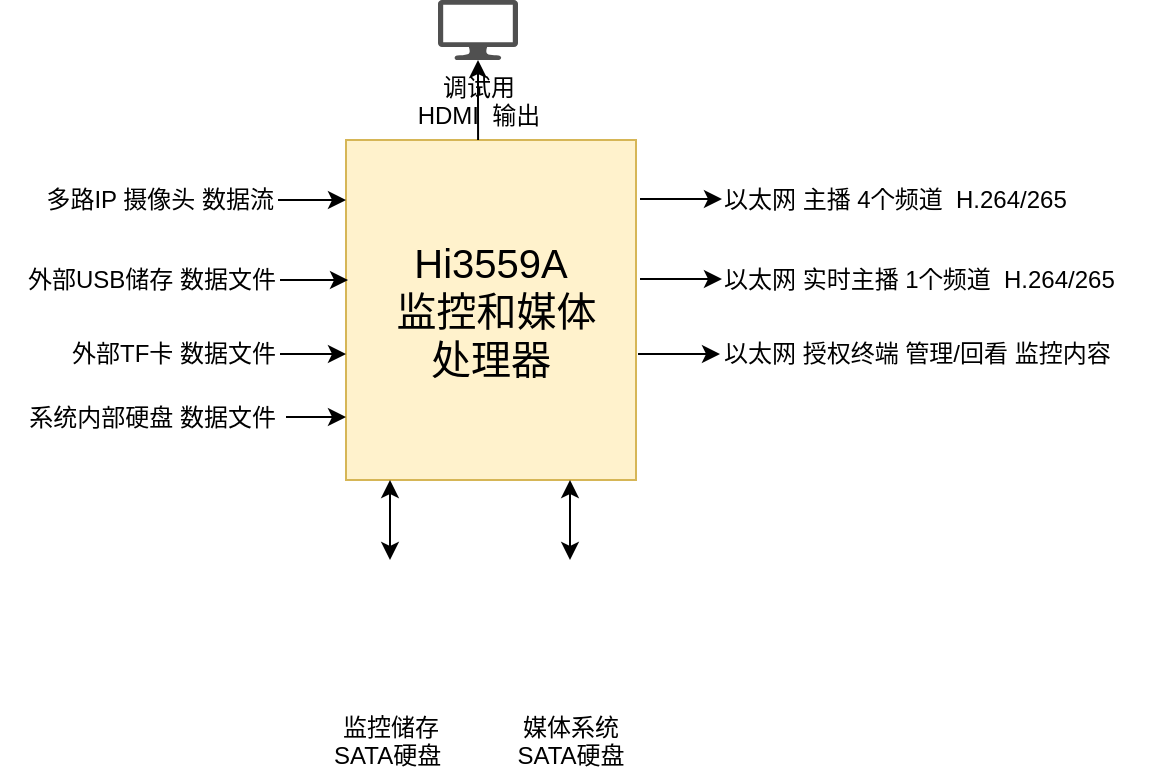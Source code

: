 <mxfile version="13.6.2" type="github">
  <diagram id="CLXN-4MDyRrbkYTzUW4q" name="Page-1">
    <mxGraphModel dx="579" dy="523" grid="1" gridSize="10" guides="1" tooltips="1" connect="1" arrows="1" fold="1" page="1" pageScale="1" pageWidth="850" pageHeight="1100" math="0" shadow="0">
      <root>
        <mxCell id="0" />
        <mxCell id="1" parent="0" />
        <mxCell id="OQLOy8tEcqYqoxx-tOox-1" value="&lt;font style=&quot;font-size: 20px&quot;&gt;Hi3559A&lt;br&gt;&amp;nbsp;监控和媒体&lt;br&gt;处理器&lt;/font&gt;" style="rounded=0;whiteSpace=wrap;html=1;fillColor=#fff2cc;strokeColor=#d6b656;" vertex="1" parent="1">
          <mxGeometry x="313" y="380" width="145" height="170" as="geometry" />
        </mxCell>
        <mxCell id="OQLOy8tEcqYqoxx-tOox-27" value="" style="edgeStyle=orthogonalEdgeStyle;rounded=0;orthogonalLoop=1;jettySize=auto;html=1;startArrow=none;startFill=0;" edge="1" parent="1" source="OQLOy8tEcqYqoxx-tOox-4">
          <mxGeometry relative="1" as="geometry">
            <mxPoint x="313" y="410" as="targetPoint" />
          </mxGeometry>
        </mxCell>
        <mxCell id="OQLOy8tEcqYqoxx-tOox-4" value="多路IP 摄像头 数据流" style="text;html=1;strokeColor=none;fillColor=none;align=right;verticalAlign=middle;whiteSpace=wrap;rounded=0;" vertex="1" parent="1">
          <mxGeometry x="160" y="400" width="119" height="20" as="geometry" />
        </mxCell>
        <mxCell id="OQLOy8tEcqYqoxx-tOox-28" value="" style="edgeStyle=orthogonalEdgeStyle;rounded=0;orthogonalLoop=1;jettySize=auto;html=1;startArrow=none;startFill=0;entryX=0.007;entryY=0.412;entryDx=0;entryDy=0;entryPerimeter=0;" edge="1" parent="1" source="OQLOy8tEcqYqoxx-tOox-8" target="OQLOy8tEcqYqoxx-tOox-1">
          <mxGeometry relative="1" as="geometry" />
        </mxCell>
        <mxCell id="OQLOy8tEcqYqoxx-tOox-8" value="外部USB储存 数据文件" style="text;html=1;strokeColor=none;fillColor=none;align=right;verticalAlign=middle;whiteSpace=wrap;rounded=0;" vertex="1" parent="1">
          <mxGeometry x="140" y="440" width="140" height="20" as="geometry" />
        </mxCell>
        <mxCell id="OQLOy8tEcqYqoxx-tOox-16" value="" style="edgeStyle=orthogonalEdgeStyle;rounded=0;orthogonalLoop=1;jettySize=auto;html=1;startArrow=classic;startFill=1;" edge="1" parent="1" source="OQLOy8tEcqYqoxx-tOox-14">
          <mxGeometry relative="1" as="geometry">
            <mxPoint x="335" y="550" as="targetPoint" />
          </mxGeometry>
        </mxCell>
        <mxCell id="OQLOy8tEcqYqoxx-tOox-14" value="监控储存&lt;br&gt;SATA硬盘&amp;nbsp;" style="shape=image;html=1;verticalAlign=top;verticalLabelPosition=bottom;labelBackgroundColor=#ffffff;imageAspect=0;aspect=fixed;image=https://cdn3.iconfinder.com/data/icons/humano2/128x128/devices/drive-harddisk-ieee1394.png" vertex="1" parent="1">
          <mxGeometry x="300" y="590" width="70" height="70" as="geometry" />
        </mxCell>
        <mxCell id="OQLOy8tEcqYqoxx-tOox-18" value="以太网 主播 4个频道&amp;nbsp; H.264/265&amp;nbsp;" style="text;html=1;strokeColor=none;fillColor=none;align=left;verticalAlign=middle;whiteSpace=wrap;rounded=0;" vertex="1" parent="1">
          <mxGeometry x="500" y="400" width="190" height="20" as="geometry" />
        </mxCell>
        <mxCell id="OQLOy8tEcqYqoxx-tOox-20" value="" style="edgeStyle=orthogonalEdgeStyle;rounded=0;orthogonalLoop=1;jettySize=auto;html=1;startArrow=classic;startFill=1;" edge="1" parent="1" source="OQLOy8tEcqYqoxx-tOox-21">
          <mxGeometry relative="1" as="geometry">
            <mxPoint x="425" y="550" as="targetPoint" />
          </mxGeometry>
        </mxCell>
        <mxCell id="OQLOy8tEcqYqoxx-tOox-21" value="媒体系统&lt;br&gt;SATA硬盘" style="shape=image;html=1;verticalAlign=top;verticalLabelPosition=bottom;labelBackgroundColor=#ffffff;imageAspect=0;aspect=fixed;image=https://cdn3.iconfinder.com/data/icons/humano2/128x128/devices/drive-harddisk-ieee1394.png" vertex="1" parent="1">
          <mxGeometry x="390" y="590" width="70" height="70" as="geometry" />
        </mxCell>
        <mxCell id="OQLOy8tEcqYqoxx-tOox-25" value="外部TF卡 数据文件" style="text;html=1;strokeColor=none;fillColor=none;align=right;verticalAlign=middle;whiteSpace=wrap;rounded=0;" vertex="1" parent="1">
          <mxGeometry x="150" y="477" width="130" height="20" as="geometry" />
        </mxCell>
        <mxCell id="OQLOy8tEcqYqoxx-tOox-34" value="" style="edgeStyle=orthogonalEdgeStyle;rounded=0;orthogonalLoop=1;jettySize=auto;html=1;startArrow=none;startFill=0;" edge="1" parent="1" source="OQLOy8tEcqYqoxx-tOox-25">
          <mxGeometry relative="1" as="geometry">
            <mxPoint x="290" y="457" as="sourcePoint" />
            <mxPoint x="313" y="487" as="targetPoint" />
          </mxGeometry>
        </mxCell>
        <mxCell id="OQLOy8tEcqYqoxx-tOox-39" value="" style="edgeStyle=orthogonalEdgeStyle;rounded=0;orthogonalLoop=1;jettySize=auto;html=1;startArrow=classic;startFill=1;entryX=0.152;entryY=-0.012;entryDx=0;entryDy=0;entryPerimeter=0;endArrow=none;endFill=0;" edge="1" parent="1" source="OQLOy8tEcqYqoxx-tOox-38">
          <mxGeometry relative="1" as="geometry">
            <mxPoint x="379.04" y="380.0" as="targetPoint" />
          </mxGeometry>
        </mxCell>
        <mxCell id="OQLOy8tEcqYqoxx-tOox-38" value="调试用&lt;br&gt;HDMI&amp;nbsp; 输出" style="pointerEvents=1;shadow=0;dashed=0;html=1;strokeColor=none;fillColor=#505050;labelPosition=center;verticalLabelPosition=bottom;verticalAlign=top;outlineConnect=0;align=center;shape=mxgraph.office.devices.lcd_monitor;" vertex="1" parent="1">
          <mxGeometry x="359" y="310" width="40" height="30.04" as="geometry" />
        </mxCell>
        <mxCell id="OQLOy8tEcqYqoxx-tOox-41" value="以太网 实时主播 1个频道&amp;nbsp; H.264/265&amp;nbsp;" style="text;html=1;strokeColor=none;fillColor=none;align=left;verticalAlign=middle;whiteSpace=wrap;rounded=0;" vertex="1" parent="1">
          <mxGeometry x="500" y="440" width="220" height="20" as="geometry" />
        </mxCell>
        <mxCell id="OQLOy8tEcqYqoxx-tOox-43" value="" style="edgeStyle=orthogonalEdgeStyle;rounded=0;orthogonalLoop=1;jettySize=auto;html=1;startArrow=classic;startFill=1;endArrow=none;endFill=0;entryX=1.007;entryY=0.647;entryDx=0;entryDy=0;entryPerimeter=0;" edge="1" parent="1" source="OQLOy8tEcqYqoxx-tOox-42">
          <mxGeometry relative="1" as="geometry">
            <mxPoint x="459.015" y="486.99" as="targetPoint" />
          </mxGeometry>
        </mxCell>
        <mxCell id="OQLOy8tEcqYqoxx-tOox-42" value="以太网 授权终端 管理/回看 监控内容" style="text;html=1;strokeColor=none;fillColor=none;align=left;verticalAlign=middle;whiteSpace=wrap;rounded=0;" vertex="1" parent="1">
          <mxGeometry x="500" y="477" width="220" height="20" as="geometry" />
        </mxCell>
        <mxCell id="OQLOy8tEcqYqoxx-tOox-44" value="" style="edgeStyle=orthogonalEdgeStyle;rounded=0;orthogonalLoop=1;jettySize=auto;html=1;startArrow=classic;startFill=1;endArrow=none;endFill=0;entryX=1.007;entryY=0.647;entryDx=0;entryDy=0;entryPerimeter=0;" edge="1" parent="1">
          <mxGeometry relative="1" as="geometry">
            <mxPoint x="500.99" y="449.5" as="sourcePoint" />
            <mxPoint x="460.005" y="449.5" as="targetPoint" />
          </mxGeometry>
        </mxCell>
        <mxCell id="OQLOy8tEcqYqoxx-tOox-45" value="" style="edgeStyle=orthogonalEdgeStyle;rounded=0;orthogonalLoop=1;jettySize=auto;html=1;startArrow=classic;startFill=1;endArrow=none;endFill=0;entryX=1.007;entryY=0.647;entryDx=0;entryDy=0;entryPerimeter=0;" edge="1" parent="1">
          <mxGeometry relative="1" as="geometry">
            <mxPoint x="500.99" y="409.5" as="sourcePoint" />
            <mxPoint x="460.005" y="409.5" as="targetPoint" />
          </mxGeometry>
        </mxCell>
        <mxCell id="OQLOy8tEcqYqoxx-tOox-46" value="系统内部硬盘 数据文件" style="text;html=1;strokeColor=none;fillColor=none;align=right;verticalAlign=middle;whiteSpace=wrap;rounded=0;" vertex="1" parent="1">
          <mxGeometry x="150" y="509" width="130" height="20" as="geometry" />
        </mxCell>
        <mxCell id="OQLOy8tEcqYqoxx-tOox-50" value="" style="edgeStyle=orthogonalEdgeStyle;rounded=0;orthogonalLoop=1;jettySize=auto;html=1;startArrow=none;startFill=0;" edge="1" parent="1">
          <mxGeometry relative="1" as="geometry">
            <mxPoint x="283" y="518.5" as="sourcePoint" />
            <mxPoint x="313" y="518.5" as="targetPoint" />
          </mxGeometry>
        </mxCell>
      </root>
    </mxGraphModel>
  </diagram>
</mxfile>
